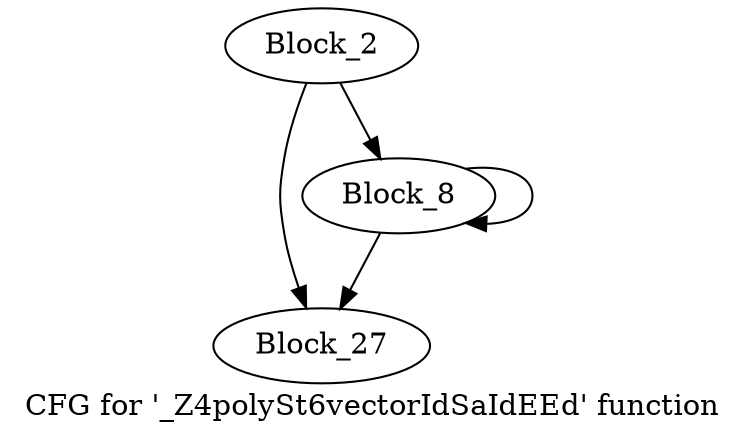 digraph "CFG for '_Z4polySt6vectorIdSaIdEEd' function" {
	label="CFG for '_Z4polySt6vectorIdSaIdEEd' function";

	block_2 [label="Block_2"];
	block_2:s0 -> block_27;
	block_2:s1 -> block_8;
	block_8 [label="Block_8"];
	block_8:s0 -> block_8;
	block_8:s1 -> block_27;
	block_27 [label="Block_27"];
}
